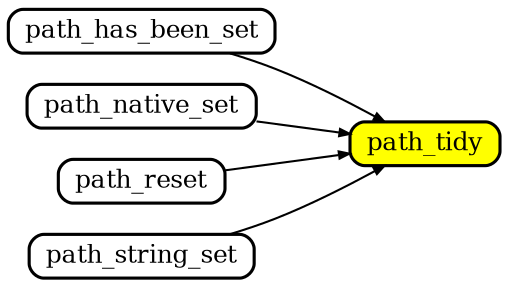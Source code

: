 digraph callgraph {
	// path() tidy now depends on NeoMutt->home_dir
	// (this used to be a global variable)
	graph [
		rankdir="LR"
		nodesep="0.2"
		ranksep="0.5"
		compound="true"
	]

	node [
		shape="Mrecord"
		fontsize="12"
		fillcolor="#ffffff"
		style="filled"
		height="0.2"
		penwidth="1.5"
		color="black"
	]

	edge [
		penwidth="1.0"
		arrowsize="0.5"
	]
	node [ fillcolor="#ffff00" ]
	path_tidy

	node [ fillcolor="#ffffff" ]
	path_has_been_set -> path_tidy
	path_native_set -> path_tidy
	path_reset -> path_tidy
	path_string_set -> path_tidy

}
